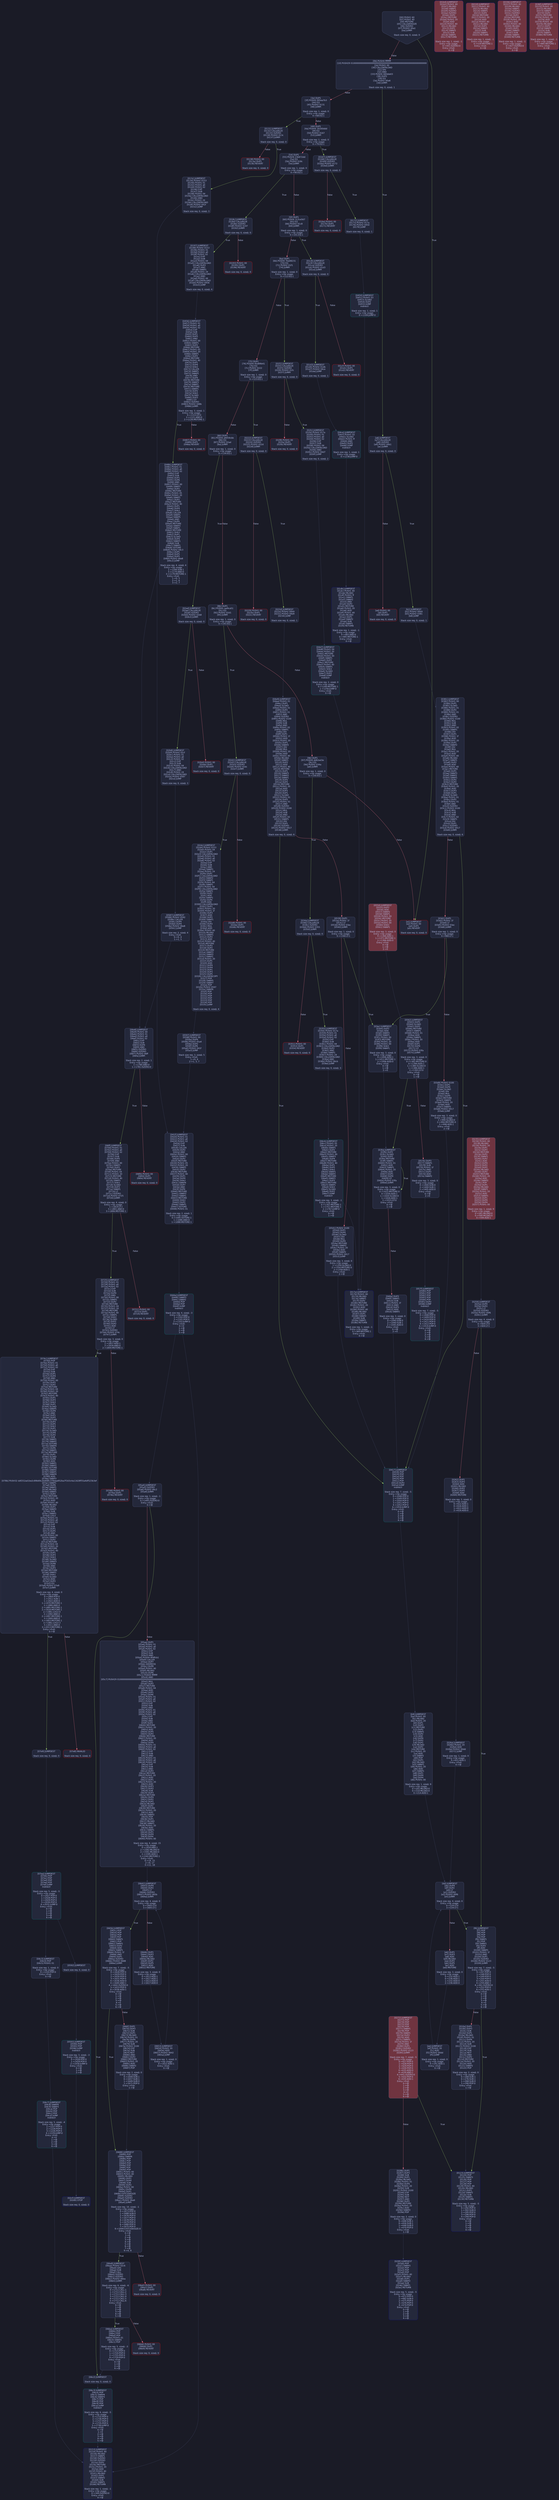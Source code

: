 digraph G {
    node [shape=box, style="filled, rounded", color="#565f89", fontcolor="#c0caf5", fontname="Helvetica", fillcolor="#24283b"];
    edge [color="#414868", fontcolor="#c0caf5", fontname="Helvetica"];
    bgcolor="#1a1b26";
    0 [ label = "[00] PUSH1 60
[02] PUSH1 40
[04] MSTORE
[05] CALLDATASIZE
[06] ISZERO
[07] PUSH2 00a1
[0a] JUMPI

Stack size req: 0, sizeΔ: 0
" shape = invhouse]
    1 [ label = "[0b] PUSH4 ffffffff
[10] PUSH29 0100000000000000000000000000000000000000000000000000000000
[2e] PUSH1 00
[30] CALLDATALOAD
[31] DIV
[32] AND
[33] PUSH4 06fdde03
[38] DUP2
[39] EQ
[3a] PUSH2 00a6
[3d] JUMPI

Stack size req: 0, sizeΔ: 1
"]
    2 [ label = "[3e] DUP1
[3f] PUSH4 095ea7b3
[44] EQ
[45] PUSH2 0131
[48] JUMPI

Stack size req: 1, sizeΔ: 0
Entry->Op usage:
	0->68:EQ:1
"]
    3 [ label = "[49] DUP1
[4a] PUSH4 18160ddd
[4f] EQ
[50] PUSH2 0167
[53] JUMPI

Stack size req: 1, sizeΔ: 0
Entry->Op usage:
	0->79:EQ:1
"]
    4 [ label = "[54] DUP1
[55] PUSH4 23b872dd
[5a] EQ
[5b] PUSH2 018c
[5e] JUMPI

Stack size req: 1, sizeΔ: 0
Entry->Op usage:
	0->90:EQ:1
"]
    5 [ label = "[5f] DUP1
[60] PUSH4 313ce567
[65] EQ
[66] PUSH2 01c8
[69] JUMPI

Stack size req: 1, sizeΔ: 0
Entry->Op usage:
	0->101:EQ:1
"]
    6 [ label = "[6a] DUP1
[6b] PUSH4 70a08231
[70] EQ
[71] PUSH2 01f1
[74] JUMPI

Stack size req: 1, sizeΔ: 0
Entry->Op usage:
	0->112:EQ:1
"]
    7 [ label = "[75] DUP1
[76] PUSH4 95d89b41
[7b] EQ
[7c] PUSH2 0222
[7f] JUMPI

Stack size req: 1, sizeΔ: 0
Entry->Op usage:
	0->123:EQ:1
"]
    8 [ label = "[80] DUP1
[81] PUSH4 a9059cbb
[86] EQ
[87] PUSH2 02ad
[8a] JUMPI

Stack size req: 1, sizeΔ: 0
Entry->Op usage:
	0->134:EQ:1
"]
    9 [ label = "[8b] DUP1
[8c] PUSH4 cae9ca51
[91] EQ
[92] PUSH2 02d1
[95] JUMPI

Stack size req: 1, sizeΔ: 0
Entry->Op usage:
	0->145:EQ:1
"]
    10 [ label = "[96] DUP1
[97] PUSH4 dd62ed3e
[9c] EQ
[9d] PUSH2 034a
[a0] JUMPI

Stack size req: 1, sizeΔ: 0
Entry->Op usage:
	0->156:EQ:1
"]
    11 [ label = "[a1] JUMPDEST
[a2] PUSH1 00
[a4] DUP1
[a5] REVERT

Stack size req: 0, sizeΔ: 0
" color = "red"]
    12 [ label = "[a6] JUMPDEST
[a7] CALLVALUE
[a8] ISZERO
[a9] PUSH2 00b1
[ac] JUMPI

Stack size req: 0, sizeΔ: 0
"]
    13 [ label = "[ad] PUSH1 00
[af] DUP1
[b0] REVERT

Stack size req: 0, sizeΔ: 0
" color = "red"]
    14 [ label = "[b1] JUMPDEST
[b2] PUSH2 00b9
[b5] PUSH2 0381
[b8] JUMP

Stack size req: 0, sizeΔ: 1
"]
    15 [ label = "[b9] JUMPDEST
[ba] PUSH1 40
[bc] MLOAD
[bd] PUSH1 20
[bf] DUP1
[c0] DUP3
[c1] MSTORE
[c2] DUP2
[c3] SWAP1
[c4] DUP2
[c5] ADD
[c6] DUP4
[c7] DUP2
[c8] DUP2
[c9] MLOAD
[ca] DUP2
[cb] MSTORE
[cc] PUSH1 20
[ce] ADD
[cf] SWAP2
[d0] POP
[d1] DUP1
[d2] MLOAD
[d3] SWAP1
[d4] PUSH1 20
[d6] ADD
[d7] SWAP1
[d8] DUP1
[d9] DUP4
[da] DUP4
[db] PUSH1 00

Stack size req: 1, sizeΔ: 9
Entry->Op usage:
	0->201:MLOAD:0
	0->210:MLOAD:0
	0->214:ADD:1
"]
    16 [ label = "[dd] JUMPDEST
[de] DUP4
[df] DUP2
[e0] LT
[e1] ISZERO
[e2] PUSH2 00f6
[e5] JUMPI

Stack size req: 4, sizeΔ: 0
Entry->Op usage:
	0->224:LT:0
	3->224:LT:1
"]
    17 [ label = "[e6] DUP1
[e7] DUP3
[e8] ADD
[e9] MLOAD
[ea] DUP2
[eb] DUP5
[ec] ADD
[ed] MSTORE

Stack size req: 3, sizeΔ: 0
Entry->Op usage:
	0->232:ADD:1
	0->236:ADD:1
	1->232:ADD:0
	2->236:ADD:0
"]
    18 [ label = "[ee] JUMPDEST
[ef] PUSH1 20
[f1] ADD
[f2] PUSH2 00dd
[f5] JUMP

Stack size req: 1, sizeΔ: 0
Entry->Op usage:
	0->241:ADD:1
Entry->Exit:
	0->😵
"]
    19 [ label = "[f6] JUMPDEST
[f7] POP
[f8] POP
[f9] POP
[fa] POP
[fb] SWAP1
[fc] POP
[fd] SWAP1
[fe] DUP2
[ff] ADD
[0100] SWAP1
[0101] PUSH1 1f
[0103] AND
[0104] DUP1
[0105] ISZERO
[0106] PUSH2 0123
[0109] JUMPI

Stack size req: 7, sizeΔ: -5
Entry->Op usage:
	0->247:POP:0
	1->248:POP:0
	2->249:POP:0
	3->250:POP:0
	4->255:ADD:0
	4->259:AND:1
	4->261:ISZERO:0
	5->252:POP:0
	6->255:ADD:1
Entry->Exit:
	0->😵
	1->😵
	2->😵
	3->😵
	4->0
	5->😵
	6->😵
"]
    20 [ label = "[010a] DUP1
[010b] DUP3
[010c] SUB
[010d] DUP1
[010e] MLOAD
[010f] PUSH1 01
[0111] DUP4
[0112] PUSH1 20
[0114] SUB
[0115] PUSH2 0100
[0118] EXP
[0119] SUB
[011a] NOT
[011b] AND
[011c] DUP2
[011d] MSTORE
[011e] PUSH1 20
[0120] ADD
[0121] SWAP2
[0122] POP

Stack size req: 2, sizeΔ: 0
Entry->Op usage:
	0->268:SUB:1
	0->276:SUB:1
	1->268:SUB:0
	1->290:POP:0
Entry->Exit:
	1->😵
"]
    21 [ label = "[0123] JUMPDEST
[0124] POP
[0125] SWAP3
[0126] POP
[0127] POP
[0128] POP
[0129] PUSH1 40
[012b] MLOAD
[012c] DUP1
[012d] SWAP2
[012e] SUB
[012f] SWAP1
[0130] RETURN

Stack size req: 5, sizeΔ: -5
Entry->Op usage:
	0->292:POP:0
	1->302:SUB:0
	2->295:POP:0
	3->296:POP:0
	4->294:POP:0
Entry->Exit:
	0->😵
	1->😵
	2->😵
	3->😵
	4->😵
" color = "darkblue"]
    22 [ label = "[0131] JUMPDEST
[0132] CALLVALUE
[0133] ISZERO
[0134] PUSH2 013c
[0137] JUMPI

Stack size req: 0, sizeΔ: 0
"]
    23 [ label = "[0138] PUSH1 00
[013a] DUP1
[013b] REVERT

Stack size req: 0, sizeΔ: 0
" color = "red"]
    24 [ label = "[013c] JUMPDEST
[013d] PUSH2 0153
[0140] PUSH1 01
[0142] PUSH1 a0
[0144] PUSH1 02
[0146] EXP
[0147] SUB
[0148] PUSH1 04
[014a] CALLDATALOAD
[014b] AND
[014c] PUSH1 24
[014e] CALLDATALOAD
[014f] PUSH2 041f
[0152] JUMP

Stack size req: 0, sizeΔ: 3
"]
    25 [ label = "[0153] JUMPDEST
[0154] PUSH1 40
[0156] MLOAD
[0157] SWAP1
[0158] ISZERO
[0159] ISZERO
[015a] DUP2
[015b] MSTORE
[015c] PUSH1 20
[015e] ADD
[015f] PUSH1 40
[0161] MLOAD
[0162] DUP1
[0163] SWAP2
[0164] SUB
[0165] SWAP1
[0166] RETURN

Stack size req: 1, sizeΔ: -1
Entry->Op usage:
	0->344:ISZERO:0
Entry->Exit:
	0->😵
" color = "darkblue"]
    26 [ label = "[0167] JUMPDEST
[0168] CALLVALUE
[0169] ISZERO
[016a] PUSH2 0172
[016d] JUMPI

Stack size req: 0, sizeΔ: 0
"]
    27 [ label = "[016e] PUSH1 00
[0170] DUP1
[0171] REVERT

Stack size req: 0, sizeΔ: 0
" color = "red"]
    28 [ label = "[0172] JUMPDEST
[0173] PUSH2 017a
[0176] PUSH2 0450
[0179] JUMP

Stack size req: 0, sizeΔ: 1
"]
    29 [ label = "[017a] JUMPDEST
[017b] PUSH1 40
[017d] MLOAD
[017e] SWAP1
[017f] DUP2
[0180] MSTORE
[0181] PUSH1 20
[0183] ADD
[0184] PUSH1 40
[0186] MLOAD
[0187] DUP1
[0188] SWAP2
[0189] SUB
[018a] SWAP1
[018b] RETURN

Stack size req: 1, sizeΔ: -1
Entry->Op usage:
	0->384:MSTORE:1
Entry->Exit:
	0->😵
" color = "darkblue"]
    30 [ label = "[018c] JUMPDEST
[018d] CALLVALUE
[018e] ISZERO
[018f] PUSH2 0197
[0192] JUMPI

Stack size req: 0, sizeΔ: 0
"]
    31 [ label = "[0193] PUSH1 00
[0195] DUP1
[0196] REVERT

Stack size req: 0, sizeΔ: 0
" color = "red"]
    32 [ label = "[0197] JUMPDEST
[0198] PUSH2 0153
[019b] PUSH1 01
[019d] PUSH1 a0
[019f] PUSH1 02
[01a1] EXP
[01a2] SUB
[01a3] PUSH1 04
[01a5] CALLDATALOAD
[01a6] DUP2
[01a7] AND
[01a8] SWAP1
[01a9] PUSH1 24
[01ab] CALLDATALOAD
[01ac] AND
[01ad] PUSH1 44
[01af] CALLDATALOAD
[01b0] PUSH2 0456
[01b3] JUMP

Stack size req: 0, sizeΔ: 4
"]
    33 [ label = "[01b4] JUMPDEST
[01b5] PUSH1 40
[01b7] MLOAD
[01b8] SWAP1
[01b9] ISZERO
[01ba] ISZERO
[01bb] DUP2
[01bc] MSTORE
[01bd] PUSH1 20
[01bf] ADD
[01c0] PUSH1 40
[01c2] MLOAD
[01c3] DUP1
[01c4] SWAP2
[01c5] SUB
[01c6] SWAP1
[01c7] RETURN

Stack size req: 1, sizeΔ: -1
Entry->Op usage:
	0->441:ISZERO:0
Entry->Exit:
	0->😵
" color = "darkblue" fillcolor = "#703440"]
    34 [ label = "[01c8] JUMPDEST
[01c9] CALLVALUE
[01ca] ISZERO
[01cb] PUSH2 01d3
[01ce] JUMPI

Stack size req: 0, sizeΔ: 0
"]
    35 [ label = "[01cf] PUSH1 00
[01d1] DUP1
[01d2] REVERT

Stack size req: 0, sizeΔ: 0
" color = "red"]
    36 [ label = "[01d3] JUMPDEST
[01d4] PUSH2 01db
[01d7] PUSH2 04ce
[01da] JUMP

Stack size req: 0, sizeΔ: 1
"]
    37 [ label = "[01db] JUMPDEST
[01dc] PUSH1 40
[01de] MLOAD
[01df] PUSH1 ff
[01e1] SWAP1
[01e2] SWAP2
[01e3] AND
[01e4] DUP2
[01e5] MSTORE
[01e6] PUSH1 20
[01e8] ADD
[01e9] PUSH1 40
[01eb] MLOAD
[01ec] DUP1
[01ed] SWAP2
[01ee] SUB
[01ef] SWAP1
[01f0] RETURN

Stack size req: 1, sizeΔ: -1
Entry->Op usage:
	0->483:AND:0
	0->485:MSTORE:1
Entry->Exit:
	0->😵
" color = "darkblue"]
    38 [ label = "[01f1] JUMPDEST
[01f2] CALLVALUE
[01f3] ISZERO
[01f4] PUSH2 01fc
[01f7] JUMPI

Stack size req: 0, sizeΔ: 0
"]
    39 [ label = "[01f8] PUSH1 00
[01fa] DUP1
[01fb] REVERT

Stack size req: 0, sizeΔ: 0
" color = "red"]
    40 [ label = "[01fc] JUMPDEST
[01fd] PUSH2 017a
[0200] PUSH1 01
[0202] PUSH1 a0
[0204] PUSH1 02
[0206] EXP
[0207] SUB
[0208] PUSH1 04
[020a] CALLDATALOAD
[020b] AND
[020c] PUSH2 04d7
[020f] JUMP

Stack size req: 0, sizeΔ: 2
"]
    41 [ label = "[0210] JUMPDEST
[0211] PUSH1 40
[0213] MLOAD
[0214] SWAP1
[0215] DUP2
[0216] MSTORE
[0217] PUSH1 20
[0219] ADD
[021a] PUSH1 40
[021c] MLOAD
[021d] DUP1
[021e] SWAP2
[021f] SUB
[0220] SWAP1
[0221] RETURN

Stack size req: 1, sizeΔ: -1
Entry->Op usage:
	0->534:MSTORE:1
Entry->Exit:
	0->😵
" color = "darkblue" fillcolor = "#703440"]
    42 [ label = "[0222] JUMPDEST
[0223] CALLVALUE
[0224] ISZERO
[0225] PUSH2 022d
[0228] JUMPI

Stack size req: 0, sizeΔ: 0
"]
    43 [ label = "[0229] PUSH1 00
[022b] DUP1
[022c] REVERT

Stack size req: 0, sizeΔ: 0
" color = "red"]
    44 [ label = "[022d] JUMPDEST
[022e] PUSH2 00b9
[0231] PUSH2 04e9
[0234] JUMP

Stack size req: 0, sizeΔ: 1
"]
    45 [ label = "[0235] JUMPDEST
[0236] PUSH1 40
[0238] MLOAD
[0239] PUSH1 20
[023b] DUP1
[023c] DUP3
[023d] MSTORE
[023e] DUP2
[023f] SWAP1
[0240] DUP2
[0241] ADD
[0242] DUP4
[0243] DUP2
[0244] DUP2
[0245] MLOAD
[0246] DUP2
[0247] MSTORE
[0248] PUSH1 20
[024a] ADD
[024b] SWAP2
[024c] POP
[024d] DUP1
[024e] MLOAD
[024f] SWAP1
[0250] PUSH1 20
[0252] ADD
[0253] SWAP1
[0254] DUP1
[0255] DUP4
[0256] DUP4
[0257] PUSH1 00

Stack size req: 1, sizeΔ: 9
Entry->Op usage:
	0->581:MLOAD:0
	0->590:MLOAD:0
	0->594:ADD:1
" fillcolor = "#703440"]
    46 [ label = "[0259] JUMPDEST
[025a] DUP4
[025b] DUP2
[025c] LT
[025d] ISZERO
[025e] PUSH2 00f6
[0261] JUMPI

Stack size req: 4, sizeΔ: 0
Entry->Op usage:
	0->604:LT:0
	3->604:LT:1
"]
    47 [ label = "[0262] DUP1
[0263] DUP3
[0264] ADD
[0265] MLOAD
[0266] DUP2
[0267] DUP5
[0268] ADD
[0269] MSTORE

Stack size req: 3, sizeΔ: 0
Entry->Op usage:
	0->612:ADD:1
	0->616:ADD:1
	1->612:ADD:0
	2->616:ADD:0
"]
    48 [ label = "[026a] JUMPDEST
[026b] PUSH1 20
[026d] ADD
[026e] PUSH2 00dd
[0271] JUMP

Stack size req: 1, sizeΔ: 0
Entry->Op usage:
	0->621:ADD:1
Entry->Exit:
	0->😵
"]
    49 [ label = "[0272] JUMPDEST
[0273] POP
[0274] POP
[0275] POP
[0276] POP
[0277] SWAP1
[0278] POP
[0279] SWAP1
[027a] DUP2
[027b] ADD
[027c] SWAP1
[027d] PUSH1 1f
[027f] AND
[0280] DUP1
[0281] ISZERO
[0282] PUSH2 0123
[0285] JUMPI

Stack size req: 7, sizeΔ: -5
Entry->Op usage:
	0->627:POP:0
	1->628:POP:0
	2->629:POP:0
	3->630:POP:0
	4->635:ADD:0
	4->639:AND:1
	4->641:ISZERO:0
	5->632:POP:0
	6->635:ADD:1
Entry->Exit:
	0->😵
	1->😵
	2->😵
	3->😵
	4->0
	5->😵
	6->😵
" fillcolor = "#703440"]
    50 [ label = "[0286] DUP1
[0287] DUP3
[0288] SUB
[0289] DUP1
[028a] MLOAD
[028b] PUSH1 01
[028d] DUP4
[028e] PUSH1 20
[0290] SUB
[0291] PUSH2 0100
[0294] EXP
[0295] SUB
[0296] NOT
[0297] AND
[0298] DUP2
[0299] MSTORE
[029a] PUSH1 20
[029c] ADD
[029d] SWAP2
[029e] POP

Stack size req: 2, sizeΔ: 0
Entry->Op usage:
	0->648:SUB:1
	0->656:SUB:1
	1->648:SUB:0
	1->670:POP:0
Entry->Exit:
	1->😵
"]
    51 [ label = "[029f] JUMPDEST
[02a0] POP
[02a1] SWAP3
[02a2] POP
[02a3] POP
[02a4] POP
[02a5] PUSH1 40
[02a7] MLOAD
[02a8] DUP1
[02a9] SWAP2
[02aa] SUB
[02ab] SWAP1
[02ac] RETURN

Stack size req: 5, sizeΔ: -5
Entry->Op usage:
	0->672:POP:0
	1->682:SUB:0
	2->675:POP:0
	3->676:POP:0
	4->674:POP:0
Entry->Exit:
	0->😵
	1->😵
	2->😵
	3->😵
	4->😵
" color = "darkblue"]
    52 [ label = "[02ad] JUMPDEST
[02ae] CALLVALUE
[02af] ISZERO
[02b0] PUSH2 02b8
[02b3] JUMPI

Stack size req: 0, sizeΔ: 0
"]
    53 [ label = "[02b4] PUSH1 00
[02b6] DUP1
[02b7] REVERT

Stack size req: 0, sizeΔ: 0
" color = "red"]
    54 [ label = "[02b8] JUMPDEST
[02b9] PUSH2 02cf
[02bc] PUSH1 01
[02be] PUSH1 a0
[02c0] PUSH1 02
[02c2] EXP
[02c3] SUB
[02c4] PUSH1 04
[02c6] CALLDATALOAD
[02c7] AND
[02c8] PUSH1 24
[02ca] CALLDATALOAD
[02cb] PUSH2 0587
[02ce] JUMP

Stack size req: 0, sizeΔ: 3
"]
    55 [ label = "[02cf] JUMPDEST
[02d0] STOP

Stack size req: 0, sizeΔ: 0
" color = "darkblue"]
    56 [ label = "[02d1] JUMPDEST
[02d2] CALLVALUE
[02d3] ISZERO
[02d4] PUSH2 02dc
[02d7] JUMPI

Stack size req: 0, sizeΔ: 0
"]
    57 [ label = "[02d8] PUSH1 00
[02da] DUP1
[02db] REVERT

Stack size req: 0, sizeΔ: 0
" color = "red"]
    58 [ label = "[02dc] JUMPDEST
[02dd] PUSH2 0153
[02e0] PUSH1 04
[02e2] DUP1
[02e3] CALLDATALOAD
[02e4] PUSH1 01
[02e6] PUSH1 a0
[02e8] PUSH1 02
[02ea] EXP
[02eb] SUB
[02ec] AND
[02ed] SWAP1
[02ee] PUSH1 24
[02f0] DUP1
[02f1] CALLDATALOAD
[02f2] SWAP2
[02f3] SWAP1
[02f4] PUSH1 64
[02f6] SWAP1
[02f7] PUSH1 44
[02f9] CALLDATALOAD
[02fa] SWAP1
[02fb] DUP2
[02fc] ADD
[02fd] SWAP1
[02fe] DUP4
[02ff] ADD
[0300] CALLDATALOAD
[0301] DUP1
[0302] PUSH1 20
[0304] PUSH1 1f
[0306] DUP3
[0307] ADD
[0308] DUP2
[0309] SWAP1
[030a] DIV
[030b] DUP2
[030c] MUL
[030d] ADD
[030e] PUSH1 40
[0310] MLOAD
[0311] SWAP1
[0312] DUP2
[0313] ADD
[0314] PUSH1 40
[0316] MSTORE
[0317] DUP2
[0318] DUP2
[0319] MSTORE
[031a] SWAP3
[031b] SWAP2
[031c] SWAP1
[031d] PUSH1 20
[031f] DUP5
[0320] ADD
[0321] DUP4
[0322] DUP4
[0323] DUP1
[0324] DUP3
[0325] DUP5
[0326] CALLDATACOPY
[0327] POP
[0328] SWAP5
[0329] SWAP7
[032a] POP
[032b] PUSH2 0597
[032e] SWAP6
[032f] POP
[0330] POP
[0331] POP
[0332] POP
[0333] POP
[0334] POP
[0335] JUMP

Stack size req: 0, sizeΔ: 4
"]
    59 [ label = "[0336] JUMPDEST
[0337] PUSH1 40
[0339] MLOAD
[033a] SWAP1
[033b] ISZERO
[033c] ISZERO
[033d] DUP2
[033e] MSTORE
[033f] PUSH1 20
[0341] ADD
[0342] PUSH1 40
[0344] MLOAD
[0345] DUP1
[0346] SWAP2
[0347] SUB
[0348] SWAP1
[0349] RETURN

Stack size req: 1, sizeΔ: -1
Entry->Op usage:
	0->827:ISZERO:0
Entry->Exit:
	0->😵
" color = "darkblue" fillcolor = "#703440"]
    60 [ label = "[034a] JUMPDEST
[034b] CALLVALUE
[034c] ISZERO
[034d] PUSH2 0355
[0350] JUMPI

Stack size req: 0, sizeΔ: 0
"]
    61 [ label = "[0351] PUSH1 00
[0353] DUP1
[0354] REVERT

Stack size req: 0, sizeΔ: 0
" color = "red"]
    62 [ label = "[0355] JUMPDEST
[0356] PUSH2 017a
[0359] PUSH1 01
[035b] PUSH1 a0
[035d] PUSH1 02
[035f] EXP
[0360] SUB
[0361] PUSH1 04
[0363] CALLDATALOAD
[0364] DUP2
[0365] AND
[0366] SWAP1
[0367] PUSH1 24
[0369] CALLDATALOAD
[036a] AND
[036b] PUSH2 06cb
[036e] JUMP

Stack size req: 0, sizeΔ: 3
"]
    63 [ label = "[036f] JUMPDEST
[0370] PUSH1 40
[0372] MLOAD
[0373] SWAP1
[0374] DUP2
[0375] MSTORE
[0376] PUSH1 20
[0378] ADD
[0379] PUSH1 40
[037b] MLOAD
[037c] DUP1
[037d] SWAP2
[037e] SUB
[037f] SWAP1
[0380] RETURN

Stack size req: 1, sizeΔ: -1
Entry->Op usage:
	0->885:MSTORE:1
Entry->Exit:
	0->😵
" color = "darkblue" fillcolor = "#703440"]
    64 [ label = "[0381] JUMPDEST
[0382] PUSH1 00
[0384] DUP1
[0385] SLOAD
[0386] PUSH1 01
[0388] DUP2
[0389] PUSH1 01
[038b] AND
[038c] ISZERO
[038d] PUSH2 0100
[0390] MUL
[0391] SUB
[0392] AND
[0393] PUSH1 02
[0395] SWAP1
[0396] DIV
[0397] DUP1
[0398] PUSH1 1f
[039a] ADD
[039b] PUSH1 20
[039d] DUP1
[039e] SWAP2
[039f] DIV
[03a0] MUL
[03a1] PUSH1 20
[03a3] ADD
[03a4] PUSH1 40
[03a6] MLOAD
[03a7] SWAP1
[03a8] DUP2
[03a9] ADD
[03aa] PUSH1 40
[03ac] MSTORE
[03ad] DUP1
[03ae] SWAP3
[03af] SWAP2
[03b0] SWAP1
[03b1] DUP2
[03b2] DUP2
[03b3] MSTORE
[03b4] PUSH1 20
[03b6] ADD
[03b7] DUP3
[03b8] DUP1
[03b9] SLOAD
[03ba] PUSH1 01
[03bc] DUP2
[03bd] PUSH1 01
[03bf] AND
[03c0] ISZERO
[03c1] PUSH2 0100
[03c4] MUL
[03c5] SUB
[03c6] AND
[03c7] PUSH1 02
[03c9] SWAP1
[03ca] DIV
[03cb] DUP1
[03cc] ISZERO
[03cd] PUSH2 0417
[03d0] JUMPI

Stack size req: 0, sizeΔ: 6
"]
    65 [ label = "[03d1] DUP1
[03d2] PUSH1 1f
[03d4] LT
[03d5] PUSH2 03ec
[03d8] JUMPI

Stack size req: 1, sizeΔ: 0
Entry->Op usage:
	0->980:LT:1
"]
    66 [ label = "[03d9] PUSH2 0100
[03dc] DUP1
[03dd] DUP4
[03de] SLOAD
[03df] DIV
[03e0] MUL
[03e1] DUP4
[03e2] MSTORE
[03e3] SWAP2
[03e4] PUSH1 20
[03e6] ADD
[03e7] SWAP2
[03e8] PUSH2 0417
[03eb] JUMP

Stack size req: 3, sizeΔ: 0
Entry->Op usage:
	1->990:SLOAD:0
	2->994:MSTORE:0
	2->998:ADD:1
Entry->Exit:
	2->😵
"]
    67 [ label = "[03ec] JUMPDEST
[03ed] DUP3
[03ee] ADD
[03ef] SWAP2
[03f0] SWAP1
[03f1] PUSH1 00
[03f3] MSTORE
[03f4] PUSH1 20
[03f6] PUSH1 00
[03f8] SHA3
[03f9] SWAP1

Stack size req: 3, sizeΔ: 0
Entry->Op usage:
	0->1006:ADD:1
	1->1011:MSTORE:1
	2->1006:ADD:0
Entry->Exit:
	0->😵
	1->😵
	2->0
"]
    68 [ label = "[03fa] JUMPDEST
[03fb] DUP2
[03fc] SLOAD
[03fd] DUP2
[03fe] MSTORE
[03ff] SWAP1
[0400] PUSH1 01
[0402] ADD
[0403] SWAP1
[0404] PUSH1 20
[0406] ADD
[0407] DUP1
[0408] DUP4
[0409] GT
[040a] PUSH2 03fa
[040d] JUMPI

Stack size req: 3, sizeΔ: 0
Entry->Op usage:
	0->1022:MSTORE:0
	0->1030:ADD:1
	1->1020:SLOAD:0
	1->1026:ADD:1
	2->1033:GT:0
Entry->Exit:
	0->😵
	1->😵
"]
    69 [ label = "[040e] DUP3
[040f] SWAP1
[0410] SUB
[0411] PUSH1 1f
[0413] AND
[0414] DUP3
[0415] ADD
[0416] SWAP2

Stack size req: 3, sizeΔ: 0
Entry->Op usage:
	0->1040:SUB:0
	2->1040:SUB:1
	2->1045:ADD:0
Entry->Exit:
	0->😵
	2->0
"]
    70 [ label = "[0417] JUMPDEST
[0418] POP
[0419] POP
[041a] POP
[041b] POP
[041c] POP
[041d] DUP2
[041e] JUMP
Indirect!

Stack size req: 7, sizeΔ: -5
Entry->Op usage:
	0->1048:POP:0
	1->1049:POP:0
	2->1050:POP:0
	3->1051:POP:0
	4->1052:POP:0
	6->1054:JUMP:0
Entry->Exit:
	0->😵
	1->😵
	2->😵
	3->😵
	4->😵
" color = "teal"]
    71 [ label = "[041f] JUMPDEST
[0420] PUSH1 01
[0422] PUSH1 a0
[0424] PUSH1 02
[0426] EXP
[0427] SUB
[0428] CALLER
[0429] DUP2
[042a] AND
[042b] PUSH1 00
[042d] SWAP1
[042e] DUP2
[042f] MSTORE
[0430] PUSH1 05
[0432] PUSH1 20
[0434] SWAP1
[0435] DUP2
[0436] MSTORE
[0437] PUSH1 40
[0439] DUP1
[043a] DUP4
[043b] SHA3
[043c] SWAP4
[043d] DUP7
[043e] AND
[043f] DUP4
[0440] MSTORE
[0441] SWAP3
[0442] SWAP1
[0443] MSTORE
[0444] SHA3
[0445] DUP2
[0446] SWAP1
[0447] SSTORE
[0448] PUSH1 01

Stack size req: 2, sizeΔ: 1
Entry->Op usage:
	0->1095:SSTORE:1
	1->1086:AND:0
	1->1088:MSTORE:1
"]
    72 [ label = "[044a] JUMPDEST
[044b] SWAP3
[044c] SWAP2
[044d] POP
[044e] POP
[044f] JUMP
Indirect!

Stack size req: 4, sizeΔ: -3
Entry->Op usage:
	1->1102:POP:0
	2->1101:POP:0
	3->1103:JUMP:0
Entry->Exit:
	0->0
	1->😵
	2->😵
	3->😵
" color = "teal"]
    73 [ label = "[0450] JUMPDEST
[0451] PUSH1 03
[0453] SLOAD
[0454] DUP2
[0455] JUMP
Indirect!

Stack size req: 1, sizeΔ: 1
Entry->Op usage:
	0->1109:JUMP:0
" color = "teal"]
    74 [ label = "[0456] JUMPDEST
[0457] PUSH1 01
[0459] PUSH1 a0
[045b] PUSH1 02
[045d] EXP
[045e] SUB
[045f] DUP1
[0460] DUP5
[0461] AND
[0462] PUSH1 00
[0464] SWAP1
[0465] DUP2
[0466] MSTORE
[0467] PUSH1 05
[0469] PUSH1 20
[046b] SWAP1
[046c] DUP2
[046d] MSTORE
[046e] PUSH1 40
[0470] DUP1
[0471] DUP4
[0472] SHA3
[0473] CALLER
[0474] SWAP1
[0475] SWAP5
[0476] AND
[0477] DUP4
[0478] MSTORE
[0479] SWAP3
[047a] SWAP1
[047b] MSTORE
[047c] SWAP1
[047d] DUP2
[047e] SHA3
[047f] SLOAD
[0480] DUP3
[0481] GT
[0482] ISZERO
[0483] PUSH2 048b
[0486] JUMPI

Stack size req: 3, sizeΔ: 1
Entry->Op usage:
	0->1153:GT:0
	2->1121:AND:0
	2->1126:MSTORE:1
"]
    75 [ label = "[0487] PUSH1 00
[0489] DUP1
[048a] REVERT

Stack size req: 0, sizeΔ: 0
" color = "red"]
    76 [ label = "[048b] JUMPDEST
[048c] PUSH1 01
[048e] PUSH1 a0
[0490] PUSH1 02
[0492] EXP
[0493] SUB
[0494] DUP1
[0495] DUP6
[0496] AND
[0497] PUSH1 00
[0499] SWAP1
[049a] DUP2
[049b] MSTORE
[049c] PUSH1 05
[049e] PUSH1 20
[04a0] SWAP1
[04a1] DUP2
[04a2] MSTORE
[04a3] PUSH1 40
[04a5] DUP1
[04a6] DUP4
[04a7] SHA3
[04a8] CALLER
[04a9] SWAP1
[04aa] SWAP5
[04ab] AND
[04ac] DUP4
[04ad] MSTORE
[04ae] SWAP3
[04af] SWAP1
[04b0] MSTORE
[04b1] SHA3
[04b2] DUP1
[04b3] SLOAD
[04b4] DUP4
[04b5] SWAP1
[04b6] SUB
[04b7] SWAP1
[04b8] SSTORE
[04b9] PUSH2 04c3
[04bc] DUP5
[04bd] DUP5
[04be] DUP5
[04bf] PUSH2 06e8
[04c2] JUMP

Stack size req: 4, sizeΔ: 4
Entry->Op usage:
	1->1206:SUB:1
	3->1174:AND:0
	3->1179:MSTORE:1
Entry->Exit:
	1->0, 5
	2->1, 6
	3->2, 7
"]
    77 [ label = "[04c3] JUMPDEST
[04c4] POP
[04c5] PUSH1 01

Stack size req: 1, sizeΔ: 0
Entry->Op usage:
	0->1220:POP:0
Entry->Exit:
	0->😵
"]
    78 [ label = "[04c7] JUMPDEST
[04c8] SWAP4
[04c9] SWAP3
[04ca] POP
[04cb] POP
[04cc] POP
[04cd] JUMP
Indirect!

Stack size req: 5, sizeΔ: -4
Entry->Op usage:
	1->1227:POP:0
	2->1228:POP:0
	3->1226:POP:0
	4->1229:JUMP:0
Entry->Exit:
	0->0
	1->😵
	2->😵
	3->😵
	4->😵
" color = "teal"]
    79 [ label = "[04ce] JUMPDEST
[04cf] PUSH1 02
[04d1] SLOAD
[04d2] PUSH1 ff
[04d4] AND
[04d5] DUP2
[04d6] JUMP
Indirect!

Stack size req: 1, sizeΔ: 1
Entry->Op usage:
	0->1238:JUMP:0
" color = "teal"]
    80 [ label = "[04d7] JUMPDEST
[04d8] PUSH1 04
[04da] PUSH1 20
[04dc] MSTORE
[04dd] PUSH1 00
[04df] SWAP1
[04e0] DUP2
[04e1] MSTORE
[04e2] PUSH1 40
[04e4] SWAP1
[04e5] SHA3
[04e6] SLOAD
[04e7] DUP2
[04e8] JUMP
Indirect!

Stack size req: 2, sizeΔ: 0
Entry->Op usage:
	0->1249:MSTORE:1
	1->1256:JUMP:0
Entry->Exit:
	0->😵
" color = "teal"]
    81 [ label = "[04e9] JUMPDEST
[04ea] PUSH1 01
[04ec] DUP1
[04ed] SLOAD
[04ee] PUSH1 01
[04f0] DUP2
[04f1] PUSH1 01
[04f3] AND
[04f4] ISZERO
[04f5] PUSH2 0100
[04f8] MUL
[04f9] SUB
[04fa] AND
[04fb] PUSH1 02
[04fd] SWAP1
[04fe] DIV
[04ff] DUP1
[0500] PUSH1 1f
[0502] ADD
[0503] PUSH1 20
[0505] DUP1
[0506] SWAP2
[0507] DIV
[0508] MUL
[0509] PUSH1 20
[050b] ADD
[050c] PUSH1 40
[050e] MLOAD
[050f] SWAP1
[0510] DUP2
[0511] ADD
[0512] PUSH1 40
[0514] MSTORE
[0515] DUP1
[0516] SWAP3
[0517] SWAP2
[0518] SWAP1
[0519] DUP2
[051a] DUP2
[051b] MSTORE
[051c] PUSH1 20
[051e] ADD
[051f] DUP3
[0520] DUP1
[0521] SLOAD
[0522] PUSH1 01
[0524] DUP2
[0525] PUSH1 01
[0527] AND
[0528] ISZERO
[0529] PUSH2 0100
[052c] MUL
[052d] SUB
[052e] AND
[052f] PUSH1 02
[0531] SWAP1
[0532] DIV
[0533] DUP1
[0534] ISZERO
[0535] PUSH2 0417
[0538] JUMPI

Stack size req: 0, sizeΔ: 6
"]
    82 [ label = "[0539] DUP1
[053a] PUSH1 1f
[053c] LT
[053d] PUSH2 03ec
[0540] JUMPI

Stack size req: 1, sizeΔ: 0
Entry->Op usage:
	0->1340:LT:1
"]
    83 [ label = "[0541] PUSH2 0100
[0544] DUP1
[0545] DUP4
[0546] SLOAD
[0547] DIV
[0548] MUL
[0549] DUP4
[054a] MSTORE
[054b] SWAP2
[054c] PUSH1 20
[054e] ADD
[054f] SWAP2
[0550] PUSH2 0417
[0553] JUMP

Stack size req: 3, sizeΔ: 0
Entry->Op usage:
	1->1350:SLOAD:0
	2->1354:MSTORE:0
	2->1358:ADD:1
Entry->Exit:
	2->😵
"]
    84 [ label = "[0554] JUMPDEST
[0555] DUP3
[0556] ADD
[0557] SWAP2
[0558] SWAP1
[0559] PUSH1 00
[055b] MSTORE
[055c] PUSH1 20
[055e] PUSH1 00
[0560] SHA3
[0561] SWAP1

Stack size req: 3, sizeΔ: 0
Entry->Op usage:
	0->1366:ADD:1
	1->1371:MSTORE:1
	2->1366:ADD:0
Entry->Exit:
	0->😵
	1->😵
	2->0
" fillcolor = "#703440"]
    85 [ label = "[0562] JUMPDEST
[0563] DUP2
[0564] SLOAD
[0565] DUP2
[0566] MSTORE
[0567] SWAP1
[0568] PUSH1 01
[056a] ADD
[056b] SWAP1
[056c] PUSH1 20
[056e] ADD
[056f] DUP1
[0570] DUP4
[0571] GT
[0572] PUSH2 03fa
[0575] JUMPI

Stack size req: 3, sizeΔ: 0
Entry->Op usage:
	0->1382:MSTORE:0
	0->1390:ADD:1
	1->1380:SLOAD:0
	1->1386:ADD:1
	2->1393:GT:0
Entry->Exit:
	0->😵
	1->😵
"]
    86 [ label = "[0576] DUP3
[0577] SWAP1
[0578] SUB
[0579] PUSH1 1f
[057b] AND
[057c] DUP3
[057d] ADD
[057e] SWAP2

Stack size req: 3, sizeΔ: 0
Entry->Op usage:
	0->1400:SUB:0
	2->1400:SUB:1
	2->1405:ADD:0
Entry->Exit:
	0->😵
	2->0
"]
    87 [ label = "[057f] JUMPDEST
[0580] POP
[0581] POP
[0582] POP
[0583] POP
[0584] POP
[0585] DUP2
[0586] JUMP
Indirect!

Stack size req: 7, sizeΔ: -5
Entry->Op usage:
	0->1408:POP:0
	1->1409:POP:0
	2->1410:POP:0
	3->1411:POP:0
	4->1412:POP:0
	6->1414:JUMP:0
Entry->Exit:
	0->😵
	1->😵
	2->😵
	3->😵
	4->😵
" color = "teal"]
    88 [ label = "[0587] JUMPDEST
[0588] PUSH2 0592
[058b] CALLER
[058c] DUP4
[058d] DUP4
[058e] PUSH2 06e8
[0591] JUMP

Stack size req: 2, sizeΔ: 4
Entry->Exit:
	0->0, 4
	1->1, 5
"]
    89 [ label = "[0592] JUMPDEST

Stack size req: 0, sizeΔ: 0
"]
    90 [ label = "[0593] JUMPDEST
[0594] POP
[0595] POP
[0596] JUMP
Indirect!

Stack size req: 3, sizeΔ: -3
Entry->Op usage:
	0->1428:POP:0
	1->1429:POP:0
	2->1430:JUMP:0
Entry->Exit:
	0->😵
	1->😵
	2->😵
" color = "teal"]
    91 [ label = "[0597] JUMPDEST
[0598] PUSH1 00
[059a] DUP4
[059b] PUSH2 05a4
[059e] DUP2
[059f] DUP6
[05a0] PUSH2 041f
[05a3] JUMP

Stack size req: 3, sizeΔ: 5
Entry->Exit:
	1->0, 6
	2->1, 3, 7
"]
    92 [ label = "[05a4] JUMPDEST
[05a5] ISZERO
[05a6] PUSH2 06c2
[05a9] JUMPI

Stack size req: 1, sizeΔ: -1
Entry->Op usage:
	0->1445:ISZERO:0
Entry->Exit:
	0->😵
"]
    93 [ label = "[05aa] DUP1
[05ab] PUSH1 01
[05ad] PUSH1 a0
[05af] PUSH1 02
[05b1] EXP
[05b2] SUB
[05b3] AND
[05b4] PUSH4 8f4ffcb1
[05b9] CALLER
[05ba] DUP7
[05bb] ADDRESS
[05bc] DUP8
[05bd] PUSH1 40
[05bf] MLOAD
[05c0] DUP6
[05c1] PUSH4 ffffffff
[05c6] AND
[05c7] PUSH29 0100000000000000000000000000000000000000000000000000000000
[05e5] MUL
[05e6] DUP2
[05e7] MSTORE
[05e8] PUSH1 04
[05ea] ADD
[05eb] DUP1
[05ec] DUP6
[05ed] PUSH1 01
[05ef] PUSH1 a0
[05f1] PUSH1 02
[05f3] EXP
[05f4] SUB
[05f5] AND
[05f6] PUSH1 01
[05f8] PUSH1 a0
[05fa] PUSH1 02
[05fc] EXP
[05fd] SUB
[05fe] AND
[05ff] DUP2
[0600] MSTORE
[0601] PUSH1 20
[0603] ADD
[0604] DUP5
[0605] DUP2
[0606] MSTORE
[0607] PUSH1 20
[0609] ADD
[060a] DUP4
[060b] PUSH1 01
[060d] PUSH1 a0
[060f] PUSH1 02
[0611] EXP
[0612] SUB
[0613] AND
[0614] PUSH1 01
[0616] PUSH1 a0
[0618] PUSH1 02
[061a] EXP
[061b] SUB
[061c] AND
[061d] DUP2
[061e] MSTORE
[061f] PUSH1 20
[0621] ADD
[0622] DUP1
[0623] PUSH1 20
[0625] ADD
[0626] DUP3
[0627] DUP2
[0628] SUB
[0629] DUP3
[062a] MSTORE
[062b] DUP4
[062c] DUP2
[062d] DUP2
[062e] MLOAD
[062f] DUP2
[0630] MSTORE
[0631] PUSH1 20
[0633] ADD
[0634] SWAP2
[0635] POP
[0636] DUP1
[0637] MLOAD
[0638] SWAP1
[0639] PUSH1 20
[063b] ADD
[063c] SWAP1
[063d] DUP1
[063e] DUP4
[063f] DUP4
[0640] PUSH1 00

Stack size req: 4, sizeΔ: 15
Entry->Op usage:
	0->1459:AND:1
	2->1582:MLOAD:0
	2->1591:MLOAD:0
	2->1595:ADD:1
	3->1542:MSTORE:1
Entry->Exit:
	0->14, 15
	2->9, 17
	3->11, 18
"]
    94 [ label = "[0642] JUMPDEST
[0643] DUP4
[0644] DUP2
[0645] LT
[0646] ISZERO
[0647] PUSH2 065b
[064a] JUMPI

Stack size req: 4, sizeΔ: 0
Entry->Op usage:
	0->1605:LT:0
	3->1605:LT:1
"]
    95 [ label = "[064b] DUP1
[064c] DUP3
[064d] ADD
[064e] MLOAD
[064f] DUP2
[0650] DUP5
[0651] ADD
[0652] MSTORE

Stack size req: 3, sizeΔ: 0
Entry->Op usage:
	0->1613:ADD:1
	0->1617:ADD:1
	1->1613:ADD:0
	2->1617:ADD:0
"]
    96 [ label = "[0653] JUMPDEST
[0654] PUSH1 20
[0656] ADD
[0657] PUSH2 0642
[065a] JUMP

Stack size req: 1, sizeΔ: 0
Entry->Op usage:
	0->1622:ADD:1
Entry->Exit:
	0->😵
"]
    97 [ label = "[065b] JUMPDEST
[065c] POP
[065d] POP
[065e] POP
[065f] POP
[0660] SWAP1
[0661] POP
[0662] SWAP1
[0663] DUP2
[0664] ADD
[0665] SWAP1
[0666] PUSH1 1f
[0668] AND
[0669] DUP1
[066a] ISZERO
[066b] PUSH2 0688
[066e] JUMPI

Stack size req: 7, sizeΔ: -5
Entry->Op usage:
	0->1628:POP:0
	1->1629:POP:0
	2->1630:POP:0
	3->1631:POP:0
	4->1636:ADD:0
	4->1640:AND:1
	4->1642:ISZERO:0
	5->1633:POP:0
	6->1636:ADD:1
Entry->Exit:
	0->😵
	1->😵
	2->😵
	3->😵
	4->0
	5->😵
	6->😵
"]
    98 [ label = "[066f] DUP1
[0670] DUP3
[0671] SUB
[0672] DUP1
[0673] MLOAD
[0674] PUSH1 01
[0676] DUP4
[0677] PUSH1 20
[0679] SUB
[067a] PUSH2 0100
[067d] EXP
[067e] SUB
[067f] NOT
[0680] AND
[0681] DUP2
[0682] MSTORE
[0683] PUSH1 20
[0685] ADD
[0686] SWAP2
[0687] POP

Stack size req: 2, sizeΔ: 0
Entry->Op usage:
	0->1649:SUB:1
	0->1657:SUB:1
	1->1649:SUB:0
	1->1671:POP:0
Entry->Exit:
	1->😵
"]
    99 [ label = "[0688] JUMPDEST
[0689] POP
[068a] SWAP6
[068b] POP
[068c] POP
[068d] POP
[068e] POP
[068f] POP
[0690] POP
[0691] PUSH1 00
[0693] PUSH1 40
[0695] MLOAD
[0696] DUP1
[0697] DUP4
[0698] SUB
[0699] DUP2
[069a] PUSH1 00
[069c] DUP8
[069d] DUP1
[069e] EXTCODESIZE
[069f] ISZERO
[06a0] ISZERO
[06a1] PUSH2 06a9
[06a4] JUMPI

Stack size req: 10, sizeΔ: -1
Entry->Op usage:
	0->1673:POP:0
	1->1688:SUB:0
	2->1676:POP:0
	3->1677:POP:0
	4->1678:POP:0
	5->1679:POP:0
	6->1680:POP:0
	7->1675:POP:0
	9->1694:EXTCODESIZE:0
Entry->Exit:
	0->😵
	1->6
	2->😵
	3->😵
	4->😵
	5->😵
	6->😵
	7->😵
	9->0, 8
"]
    100 [ label = "[06a5] PUSH1 00
[06a7] DUP1
[06a8] REVERT

Stack size req: 0, sizeΔ: 0
" color = "red"]
    101 [ label = "[06a9] JUMPDEST
[06aa] PUSH2 02c6
[06ad] GAS
[06ae] SUB
[06af] CALL
[06b0] ISZERO
[06b1] ISZERO
[06b2] PUSH2 06ba
[06b5] JUMPI

Stack size req: 6, sizeΔ: -6
Entry->Op usage:
	0->1711:CALL:1
	1->1711:CALL:2
	2->1711:CALL:3
	3->1711:CALL:4
	4->1711:CALL:5
	5->1711:CALL:6
Entry->Exit:
	0->😵
	1->😵
	2->😵
	3->😵
	4->😵
	5->😵
"]
    102 [ label = "[06b6] PUSH1 00
[06b8] DUP1
[06b9] REVERT

Stack size req: 0, sizeΔ: 0
" color = "red"]
    103 [ label = "[06ba] JUMPDEST
[06bb] POP
[06bc] POP
[06bd] POP
[06be] PUSH1 01
[06c0] SWAP2
[06c1] POP

Stack size req: 5, sizeΔ: -3
Entry->Op usage:
	0->1723:POP:0
	1->1724:POP:0
	2->1725:POP:0
	4->1729:POP:0
Entry->Exit:
	0->😵
	1->😵
	2->😵
	4->😵
"]
    104 [ label = "[06c2] JUMPDEST

Stack size req: 0, sizeΔ: 0
"]
    105 [ label = "[06c3] JUMPDEST
[06c4] POP
[06c5] SWAP4
[06c6] SWAP3
[06c7] POP
[06c8] POP
[06c9] POP
[06ca] JUMP
Indirect!

Stack size req: 6, sizeΔ: -5
Entry->Op usage:
	0->1732:POP:0
	2->1736:POP:0
	3->1737:POP:0
	4->1735:POP:0
	5->1738:JUMP:0
Entry->Exit:
	0->😵
	1->0
	2->😵
	3->😵
	4->😵
	5->😵
" color = "teal"]
    106 [ label = "[06cb] JUMPDEST
[06cc] PUSH1 05
[06ce] PUSH1 20
[06d0] SWAP1
[06d1] DUP2
[06d2] MSTORE
[06d3] PUSH1 00
[06d5] SWAP3
[06d6] DUP4
[06d7] MSTORE
[06d8] PUSH1 40
[06da] DUP1
[06db] DUP5
[06dc] SHA3
[06dd] SWAP1
[06de] SWAP2
[06df] MSTORE
[06e0] SWAP1
[06e1] DUP3
[06e2] MSTORE
[06e3] SWAP1
[06e4] SHA3
[06e5] SLOAD
[06e6] DUP2
[06e7] JUMP
Indirect!

Stack size req: 3, sizeΔ: -1
Entry->Op usage:
	0->1762:MSTORE:1
	1->1751:MSTORE:1
	2->1767:JUMP:0
Entry->Exit:
	0->😵
	1->😵
" color = "teal"]
    107 [ label = "[06e8] JUMPDEST
[06e9] PUSH1 00
[06eb] PUSH1 01
[06ed] PUSH1 a0
[06ef] PUSH1 02
[06f1] EXP
[06f2] SUB
[06f3] DUP4
[06f4] AND
[06f5] ISZERO
[06f6] ISZERO
[06f7] PUSH2 06ff
[06fa] JUMPI

Stack size req: 2, sizeΔ: 1
Entry->Op usage:
	1->1780:AND:0
	1->1781:ISZERO:0
"]
    108 [ label = "[06fb] PUSH1 00
[06fd] DUP1
[06fe] REVERT

Stack size req: 0, sizeΔ: 0
" color = "red"]
    109 [ label = "[06ff] JUMPDEST
[0700] PUSH1 01
[0702] PUSH1 a0
[0704] PUSH1 02
[0706] EXP
[0707] SUB
[0708] DUP5
[0709] AND
[070a] PUSH1 00
[070c] SWAP1
[070d] DUP2
[070e] MSTORE
[070f] PUSH1 04
[0711] PUSH1 20
[0713] MSTORE
[0714] PUSH1 40
[0716] SWAP1
[0717] SHA3
[0718] SLOAD
[0719] DUP3
[071a] SWAP1
[071b] LT
[071c] ISZERO
[071d] PUSH2 0725
[0720] JUMPI

Stack size req: 4, sizeΔ: 0
Entry->Op usage:
	1->1819:LT:1
	3->1801:AND:0
	3->1806:MSTORE:1
"]
    110 [ label = "[0721] PUSH1 00
[0723] DUP1
[0724] REVERT

Stack size req: 0, sizeΔ: 0
" color = "red"]
    111 [ label = "[0725] JUMPDEST
[0726] PUSH1 01
[0728] PUSH1 a0
[072a] PUSH1 02
[072c] EXP
[072d] SUB
[072e] DUP4
[072f] AND
[0730] PUSH1 00
[0732] SWAP1
[0733] DUP2
[0734] MSTORE
[0735] PUSH1 04
[0737] PUSH1 20
[0739] MSTORE
[073a] PUSH1 40
[073c] SWAP1
[073d] SHA3
[073e] SLOAD
[073f] DUP3
[0740] DUP2
[0741] ADD
[0742] LT
[0743] ISZERO
[0744] PUSH2 074c
[0747] JUMPI

Stack size req: 3, sizeΔ: 0
Entry->Op usage:
	1->1857:ADD:1
	2->1839:AND:0
	2->1844:MSTORE:1
"]
    112 [ label = "[0748] PUSH1 00
[074a] DUP1
[074b] REVERT

Stack size req: 0, sizeΔ: 0
" color = "red"]
    113 [ label = "[074c] JUMPDEST
[074d] POP
[074e] PUSH1 01
[0750] PUSH1 a0
[0752] PUSH1 02
[0754] EXP
[0755] SUB
[0756] DUP1
[0757] DUP4
[0758] AND
[0759] PUSH1 00
[075b] DUP2
[075c] DUP2
[075d] MSTORE
[075e] PUSH1 04
[0760] PUSH1 20
[0762] MSTORE
[0763] PUSH1 40
[0765] DUP1
[0766] DUP3
[0767] SHA3
[0768] DUP1
[0769] SLOAD
[076a] SWAP5
[076b] DUP9
[076c] AND
[076d] DUP1
[076e] DUP5
[076f] MSTORE
[0770] DUP3
[0771] DUP5
[0772] SHA3
[0773] DUP1
[0774] SLOAD
[0775] DUP9
[0776] DUP2
[0777] SUB
[0778] SWAP1
[0779] SWAP2
[077a] SSTORE
[077b] SWAP4
[077c] DUP6
[077d] SWAP1
[077e] MSTORE
[077f] DUP2
[0780] SLOAD
[0781] DUP8
[0782] ADD
[0783] SWAP1
[0784] SWAP2
[0785] SSTORE
[0786] SWAP2
[0787] SWAP1
[0788] SWAP4
[0789] ADD
[078a] SWAP3
[078b] PUSH32 ddf252ad1be2c89b69c2b068fc378daa952ba7f163c4a11628f55a4df523b3ef
[07ac] SWAP1
[07ad] DUP6
[07ae] SWAP1
[07af] MLOAD
[07b0] SWAP1
[07b1] DUP2
[07b2] MSTORE
[07b3] PUSH1 20
[07b5] ADD
[07b6] PUSH1 40
[07b8] MLOAD
[07b9] DUP1
[07ba] SWAP2
[07bb] SUB
[07bc] SWAP1
[07bd] LOG3
[07be] PUSH1 01
[07c0] PUSH1 a0
[07c2] PUSH1 02
[07c4] EXP
[07c5] SUB
[07c6] DUP1
[07c7] DUP5
[07c8] AND
[07c9] PUSH1 00
[07cb] SWAP1
[07cc] DUP2
[07cd] MSTORE
[07ce] PUSH1 04
[07d0] PUSH1 20
[07d2] MSTORE
[07d3] PUSH1 40
[07d5] DUP1
[07d6] DUP3
[07d7] SHA3
[07d8] SLOAD
[07d9] SWAP3
[07da] DUP8
[07db] AND
[07dc] DUP3
[07dd] MSTORE
[07de] SWAP1
[07df] SHA3
[07e0] SLOAD
[07e1] ADD
[07e2] DUP2
[07e3] EQ
[07e4] PUSH2 07e9
[07e7] JUMPI

Stack size req: 4, sizeΔ: 0
Entry->Op usage:
	0->1869:POP:0
	1->1911:SUB:1
	1->1922:ADD:0
	1->1970:MSTORE:1
	2->1880:AND:0
	2->1885:MSTORE:1
	2->1918:MSTORE:1
	2->1981:LOG3:4
	2->1992:AND:0
	2->1997:MSTORE:1
	3->1900:AND:0
	3->1903:MSTORE:1
	3->1981:LOG3:3
	3->2011:AND:0
	3->2013:MSTORE:1
Entry->Exit:
	0->😵
"]
    114 [ label = "[07e8] INVALID

Stack size req: 0, sizeΔ: 0
" color = "red"]
    115 [ label = "[07e9] JUMPDEST

Stack size req: 0, sizeΔ: 0
"]
    116 [ label = "[07ea] JUMPDEST
[07eb] POP
[07ec] POP
[07ed] POP
[07ee] POP
[07ef] JUMP
Indirect!

Stack size req: 5, sizeΔ: -5
Entry->Op usage:
	0->2027:POP:0
	1->2028:POP:0
	2->2029:POP:0
	3->2030:POP:0
	4->2031:JUMP:0
Entry->Exit:
	0->😵
	1->😵
	2->😵
	3->😵
	4->😵
" color = "teal"]
    0 -> 1 [ label = "False" color = "#f7768e"]
    0 -> 11 [ label = "True" color = "#9ece6a"]
    1 -> 2 [ label = "False" color = "#f7768e"]
    1 -> 12 [ label = "True" color = "#9ece6a"]
    2 -> 3 [ label = "False" color = "#f7768e"]
    2 -> 22 [ label = "True" color = "#9ece6a"]
    3 -> 4 [ label = "False" color = "#f7768e"]
    3 -> 26 [ label = "True" color = "#9ece6a"]
    4 -> 5 [ label = "False" color = "#f7768e"]
    4 -> 30 [ label = "True" color = "#9ece6a"]
    5 -> 6 [ label = "False" color = "#f7768e"]
    5 -> 34 [ label = "True" color = "#9ece6a"]
    6 -> 7 [ label = "False" color = "#f7768e"]
    6 -> 38 [ label = "True" color = "#9ece6a"]
    7 -> 8 [ label = "False" color = "#f7768e"]
    7 -> 42 [ label = "True" color = "#9ece6a"]
    8 -> 9 [ label = "False" color = "#f7768e"]
    8 -> 52 [ label = "True" color = "#9ece6a"]
    9 -> 10 [ label = "False" color = "#f7768e"]
    9 -> 56 [ label = "True" color = "#9ece6a"]
    10 -> 11 [ label = "False" color = "#f7768e"]
    10 -> 60 [ label = "True" color = "#9ece6a"]
    12 -> 13 [ label = "False" color = "#f7768e"]
    12 -> 14 [ label = "True" color = "#9ece6a"]
    14 -> 64 [ ]
    15 -> 16 [ ]
    16 -> 17 [ label = "False" color = "#f7768e"]
    16 -> 19 [ label = "True" color = "#9ece6a"]
    17 -> 18 [ ]
    18 -> 16 [ ]
    19 -> 20 [ label = "False" color = "#f7768e"]
    19 -> 21 [ label = "True" color = "#9ece6a"]
    20 -> 21 [ ]
    22 -> 23 [ label = "False" color = "#f7768e"]
    22 -> 24 [ label = "True" color = "#9ece6a"]
    24 -> 71 [ ]
    26 -> 27 [ label = "False" color = "#f7768e"]
    26 -> 28 [ label = "True" color = "#9ece6a"]
    28 -> 73 [ ]
    30 -> 31 [ label = "False" color = "#f7768e"]
    30 -> 32 [ label = "True" color = "#9ece6a"]
    32 -> 74 [ ]
    34 -> 35 [ label = "False" color = "#f7768e"]
    34 -> 36 [ label = "True" color = "#9ece6a"]
    36 -> 79 [ ]
    38 -> 39 [ label = "False" color = "#f7768e"]
    38 -> 40 [ label = "True" color = "#9ece6a"]
    40 -> 80 [ ]
    42 -> 43 [ label = "False" color = "#f7768e"]
    42 -> 44 [ label = "True" color = "#9ece6a"]
    44 -> 81 [ ]
    45 -> 46 [ ]
    46 -> 47 [ label = "False" color = "#f7768e"]
    46 -> 19 [ label = "True" color = "#9ece6a"]
    47 -> 48 [ ]
    48 -> 16 [ ]
    49 -> 50 [ label = "False" color = "#f7768e"]
    49 -> 21 [ label = "True" color = "#9ece6a"]
    50 -> 51 [ ]
    52 -> 53 [ label = "False" color = "#f7768e"]
    52 -> 54 [ label = "True" color = "#9ece6a"]
    54 -> 88 [ ]
    56 -> 57 [ label = "False" color = "#f7768e"]
    56 -> 58 [ label = "True" color = "#9ece6a"]
    58 -> 91 [ ]
    60 -> 61 [ label = "False" color = "#f7768e"]
    60 -> 62 [ label = "True" color = "#9ece6a"]
    62 -> 106 [ ]
    64 -> 65 [ label = "False" color = "#f7768e"]
    64 -> 70 [ label = "True" color = "#9ece6a"]
    65 -> 66 [ label = "False" color = "#f7768e"]
    65 -> 67 [ label = "True" color = "#9ece6a"]
    66 -> 70 [ ]
    67 -> 68 [ ]
    68 -> 69 [ label = "False" color = "#f7768e"]
    68 -> 68 [ label = "True" color = "#9ece6a"]
    69 -> 70 [ ]
    71 -> 72 [ ]
    74 -> 75 [ label = "False" color = "#f7768e"]
    74 -> 76 [ label = "True" color = "#9ece6a"]
    76 -> 107 [ ]
    77 -> 78 [ ]
    81 -> 82 [ label = "False" color = "#f7768e"]
    81 -> 70 [ label = "True" color = "#9ece6a"]
    82 -> 83 [ label = "False" color = "#f7768e"]
    82 -> 67 [ label = "True" color = "#9ece6a"]
    83 -> 70 [ ]
    84 -> 85 [ ]
    85 -> 86 [ label = "False" color = "#f7768e"]
    85 -> 68 [ label = "True" color = "#9ece6a"]
    86 -> 87 [ ]
    88 -> 107 [ ]
    89 -> 90 [ ]
    91 -> 71 [ ]
    92 -> 93 [ label = "False" color = "#f7768e"]
    92 -> 104 [ label = "True" color = "#9ece6a"]
    93 -> 94 [ ]
    94 -> 95 [ label = "False" color = "#f7768e"]
    94 -> 97 [ label = "True" color = "#9ece6a"]
    95 -> 96 [ ]
    96 -> 94 [ ]
    97 -> 98 [ label = "False" color = "#f7768e"]
    97 -> 99 [ label = "True" color = "#9ece6a"]
    98 -> 99 [ ]
    99 -> 100 [ label = "False" color = "#f7768e"]
    99 -> 101 [ label = "True" color = "#9ece6a"]
    101 -> 102 [ label = "False" color = "#f7768e"]
    101 -> 103 [ label = "True" color = "#9ece6a"]
    103 -> 104 [ ]
    104 -> 105 [ ]
    107 -> 108 [ label = "False" color = "#f7768e"]
    107 -> 109 [ label = "True" color = "#9ece6a"]
    109 -> 110 [ label = "False" color = "#f7768e"]
    109 -> 111 [ label = "True" color = "#9ece6a"]
    111 -> 112 [ label = "False" color = "#f7768e"]
    111 -> 113 [ label = "True" color = "#9ece6a"]
    113 -> 114 [ label = "False" color = "#f7768e"]
    113 -> 115 [ label = "True" color = "#9ece6a"]
    115 -> 116 [ ]
    70 -> 15 [ ]
    72 -> 25 [ ]
    73 -> 29 [ ]
    116 -> 77 [ ]
    78 -> 25 [ ]
    79 -> 37 [ ]
    80 -> 29 [ ]
    116 -> 89 [ ]
    90 -> 55 [ ]
    72 -> 92 [ ]
    105 -> 25 [ ]
    106 -> 29 [ ]

}
